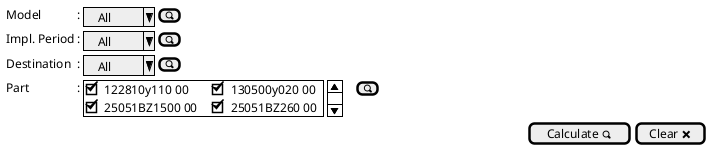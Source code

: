 @startsalt
{
  Model         |: {|^    All^|[<&magnifying-glass>]|}*
  Impl. Period  |: {|^    All^|[<&magnifying-glass>]|}*
  Destination   |: {|^    All^|[<&magnifying-glass>]|}*  
  Part          |: {|{SI |[X] 122810y110 00|   |[X] 130500y020 00|
                        .
                        |[X] 25051BZ1500 00|   |[X] 25051BZ260 00|}|[<&magnifying-glass>]|}*
  .|.|.|.|                                              {[Calculate <&magnifying-glass>] | [Clear <&x>]}
}
@endsalt